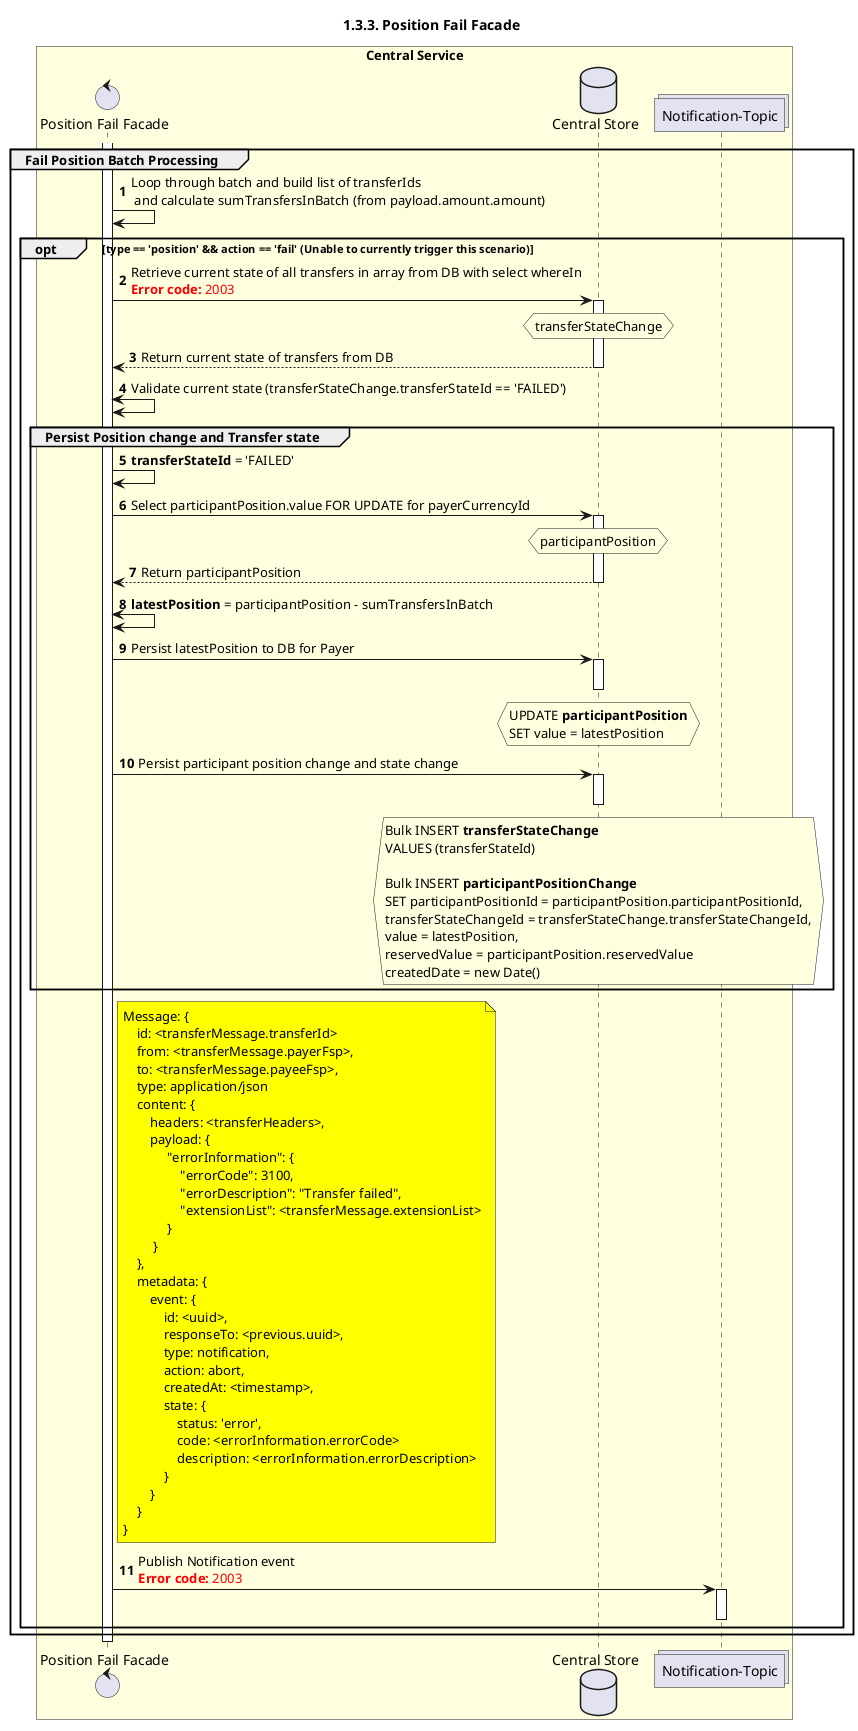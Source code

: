 /'*****
 License
 --------------
 Copyright © 2017 Bill & Melinda Gates Foundation
 The Mojaloop files are made available by the Bill & Melinda Gates Foundation under the Apache License, Version 2.0 (the "License") and you may not use these files except in compliance with the License. You may obtain a copy of the License at
 http://www.apache.org/licenses/LICENSE-2.0
 Unless required by applicable law or agreed to in writing, the Mojaloop files are distributed on an "AS IS" BASIS, WITHOUT WARRANTIES OR CONDITIONS OF ANY KIND, either express or implied. See the License for the specific language governing permissions and limitations under the License.
 Contributors
 --------------
 This is the official list of the Mojaloop project contributors for this file.
 Names of the original copyright holders (individuals or organizations)
 should be listed with a '*' in the first column. People who have
 contributed from an organization can be listed under the organization
 that actually holds the copyright for their contributions (see the
 Gates Foundation organization for an example). Those individuals should have
 their names indented and be marked with a '-'. Email address can be added
 optionally within square brackets <email>.
 * Gates Foundation
 - Name Surname <name.surname@gatesfoundation.com>

 * Rajiv Mothilal <rajiv.mothilal@modusbox.com>
 * Georgi Georgiev <georgi.georgiev@modusbox.com>
 * Sam Kummary <sam@modusbox.com>
 * Vijay Kumar <vijaya.guthi@infitx.com>
 -------------
 ******'/

@startuml
' declate title
title 1.3.3. Position Fail Facade

autonumber

' Actor Keys:
'   boundary - APIs/Interfaces, etc
'   collections - Kafka Topics
'   control - Kafka Consumers
'   entity - Database Access Objects
'   database - Database Persistence Store

' declare actors
control "Position Fail Facade" as FACADE_POSITION_FAIL
collections "Notification-Topic" as TOPIC_NOTIFICATIONS
database "Central Store" as DB

box "Central Service" #LightYellow
    participant FACADE_POSITION_FAIL
    participant DB
    participant TOPIC_NOTIFICATIONS
end box

' start flow
activate FACADE_POSITION_FAIL
group Fail Position Batch Processing
    FACADE_POSITION_FAIL -> FACADE_POSITION_FAIL: Loop through batch and build list of transferIds \n and calculate sumTransfersInBatch (from payload.amount.amount)

    ' TODO: We do not see how this scenario will be triggered
    opt type == 'position' && action == 'fail' (Unable to currently trigger this scenario)
        FACADE_POSITION_FAIL -> DB: Retrieve current state of all transfers in array from DB with select whereIn\n<color #FF0000><b>Error code:</b> 2003</color>
        activate DB
        hnote over DB #lightyellow
            transferStateChange
        end note
        DB --> FACADE_POSITION_FAIL: Return current state of transfers from DB
        deactivate DB
        FACADE_POSITION_FAIL <-> FACADE_POSITION_FAIL: Validate current state (transferStateChange.transferStateId == 'FAILED')

        group Persist Position change and Transfer state
            FACADE_POSITION_FAIL -> FACADE_POSITION_FAIL: **transferStateId** = 'FAILED'
            FACADE_POSITION_FAIL -> DB: Select participantPosition.value FOR UPDATE for payerCurrencyId
            activate DB
            hnote over DB #lightyellow
                participantPosition
            end note
            DB --> FACADE_POSITION_FAIL: Return participantPosition
            deactivate DB
            FACADE_POSITION_FAIL <-> FACADE_POSITION_FAIL: **latestPosition** = participantPosition - sumTransfersInBatch
            FACADE_POSITION_FAIL->DB: Persist latestPosition to DB for Payer
            hnote over DB #lightyellow
                UPDATE **participantPosition**
                SET value = latestPosition
            end note
            activate DB
            deactivate DB
            FACADE_POSITION_FAIL -> DB: Persist participant position change and state change
            hnote over DB #lightyellow
                    Bulk INSERT **transferStateChange** 
                    VALUES (transferStateId)

                    Bulk INSERT **participantPositionChange**
                    SET participantPositionId = participantPosition.participantPositionId,
                    transferStateChangeId = transferStateChange.transferStateChangeId,
                    value = latestPosition,
                    reservedValue = participantPosition.reservedValue
                    createdDate = new Date()
            end note
            activate DB
            deactivate DB
        end
        note right of FACADE_POSITION_FAIL #yellow
            Message: {
                id: <transferMessage.transferId>
                from: <transferMessage.payerFsp>,
                to: <transferMessage.payeeFsp>,
                type: application/json
                content: {
                    headers: <transferHeaders>,
                    payload: {
                         "errorInformation": {
                             "errorCode": 3100,
                             "errorDescription": "Transfer failed",
                             "extensionList": <transferMessage.extensionList>
                         }
                     }
                },
                metadata: {
                    event: {
                        id: <uuid>,
                        responseTo: <previous.uuid>,
                        type: notification,
                        action: abort,
                        createdAt: <timestamp>,
                        state: {
                            status: 'error',
                            code: <errorInformation.errorCode>
                            description: <errorInformation.errorDescription>
                        }
                    }
                }
            }
        end note
        FACADE_POSITION_FAIL -> TOPIC_NOTIFICATIONS: Publish Notification event\n<color #FF0000><b>Error code:</b> 2003</color>
        activate TOPIC_NOTIFICATIONS
        deactivate TOPIC_NOTIFICATIONS
    end
end
deactivate FACADE_POSITION_FAIL
@enduml
